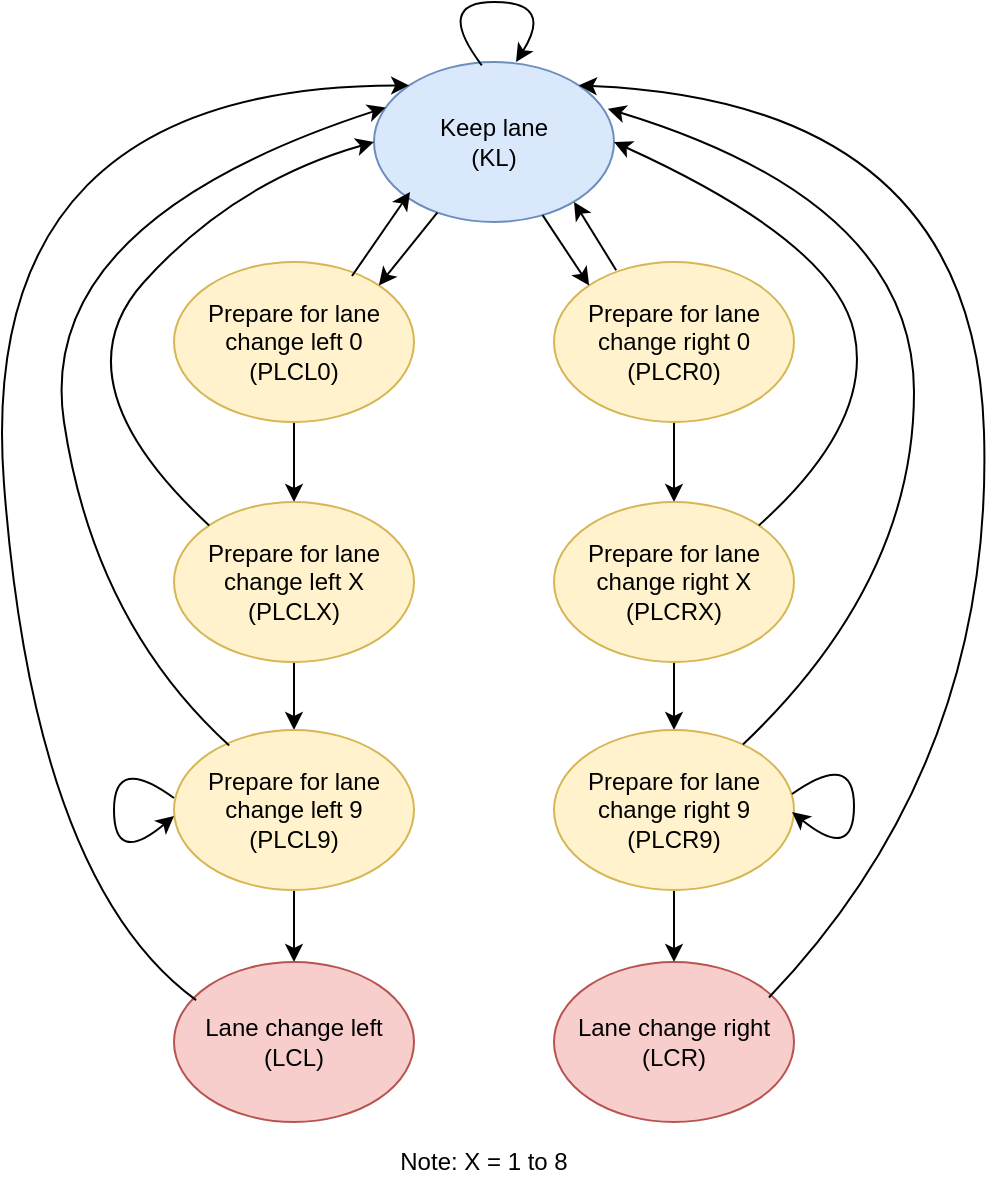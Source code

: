 <mxfile version="11.3.0" type="device" pages="1"><diagram id="PdGuKm7WFhL5tmEsB8xd" name="Page-1"><mxGraphModel dx="1173" dy="662" grid="1" gridSize="10" guides="1" tooltips="1" connect="1" arrows="1" fold="1" page="1" pageScale="1" pageWidth="827" pageHeight="1169" math="0" shadow="0"><root><mxCell id="0"/><mxCell id="1" parent="0"/><mxCell id="PYwDazfGgdSDd2Qv3zJI-1" value="Keep lane&lt;br&gt;(KL)" style="ellipse;whiteSpace=wrap;html=1;fillColor=#dae8fc;strokeColor=#6c8ebf;" vertex="1" parent="1"><mxGeometry x="310" y="170" width="120" height="80" as="geometry"/></mxCell><mxCell id="PYwDazfGgdSDd2Qv3zJI-14" value="" style="edgeStyle=orthogonalEdgeStyle;rounded=0;orthogonalLoop=1;jettySize=auto;html=1;" edge="1" parent="1" source="PYwDazfGgdSDd2Qv3zJI-2" target="PYwDazfGgdSDd2Qv3zJI-4"><mxGeometry relative="1" as="geometry"/></mxCell><mxCell id="PYwDazfGgdSDd2Qv3zJI-2" value="Prepare for lane change left 0&lt;br&gt;(PLCL0)" style="ellipse;whiteSpace=wrap;html=1;fillColor=#fff2cc;strokeColor=#d6b656;" vertex="1" parent="1"><mxGeometry x="210" y="270" width="120" height="80" as="geometry"/></mxCell><mxCell id="PYwDazfGgdSDd2Qv3zJI-15" value="" style="edgeStyle=orthogonalEdgeStyle;rounded=0;orthogonalLoop=1;jettySize=auto;html=1;" edge="1" parent="1" source="PYwDazfGgdSDd2Qv3zJI-3" target="PYwDazfGgdSDd2Qv3zJI-6"><mxGeometry relative="1" as="geometry"/></mxCell><mxCell id="PYwDazfGgdSDd2Qv3zJI-3" value="Prepare for lane change right 0&lt;br&gt;(PLCR0)" style="ellipse;whiteSpace=wrap;html=1;fillColor=#fff2cc;strokeColor=#d6b656;" vertex="1" parent="1"><mxGeometry x="400" y="270" width="120" height="80" as="geometry"/></mxCell><mxCell id="PYwDazfGgdSDd2Qv3zJI-16" value="" style="edgeStyle=orthogonalEdgeStyle;rounded=0;orthogonalLoop=1;jettySize=auto;html=1;" edge="1" parent="1" source="PYwDazfGgdSDd2Qv3zJI-4" target="PYwDazfGgdSDd2Qv3zJI-7"><mxGeometry relative="1" as="geometry"/></mxCell><mxCell id="PYwDazfGgdSDd2Qv3zJI-4" value="Prepare for lane change left X&lt;br&gt;(PLCLX)" style="ellipse;whiteSpace=wrap;html=1;fillColor=#fff2cc;strokeColor=#d6b656;" vertex="1" parent="1"><mxGeometry x="210" y="390" width="120" height="80" as="geometry"/></mxCell><mxCell id="PYwDazfGgdSDd2Qv3zJI-17" value="" style="edgeStyle=orthogonalEdgeStyle;rounded=0;orthogonalLoop=1;jettySize=auto;html=1;" edge="1" parent="1" source="PYwDazfGgdSDd2Qv3zJI-6" target="PYwDazfGgdSDd2Qv3zJI-8"><mxGeometry relative="1" as="geometry"/></mxCell><mxCell id="PYwDazfGgdSDd2Qv3zJI-6" value="Prepare for lane change right X&lt;br&gt;(PLCRX)" style="ellipse;whiteSpace=wrap;html=1;fillColor=#fff2cc;strokeColor=#d6b656;" vertex="1" parent="1"><mxGeometry x="400" y="390" width="120" height="80" as="geometry"/></mxCell><mxCell id="PYwDazfGgdSDd2Qv3zJI-18" value="" style="edgeStyle=orthogonalEdgeStyle;rounded=0;orthogonalLoop=1;jettySize=auto;html=1;" edge="1" parent="1" source="PYwDazfGgdSDd2Qv3zJI-7" target="PYwDazfGgdSDd2Qv3zJI-9"><mxGeometry relative="1" as="geometry"/></mxCell><mxCell id="PYwDazfGgdSDd2Qv3zJI-7" value="Prepare for lane change left 9&lt;br&gt;(PLCL9)" style="ellipse;whiteSpace=wrap;html=1;fillColor=#fff2cc;strokeColor=#d6b656;" vertex="1" parent="1"><mxGeometry x="210" y="504" width="120" height="80" as="geometry"/></mxCell><mxCell id="PYwDazfGgdSDd2Qv3zJI-19" value="" style="edgeStyle=orthogonalEdgeStyle;rounded=0;orthogonalLoop=1;jettySize=auto;html=1;" edge="1" parent="1" source="PYwDazfGgdSDd2Qv3zJI-8" target="PYwDazfGgdSDd2Qv3zJI-10"><mxGeometry relative="1" as="geometry"/></mxCell><mxCell id="PYwDazfGgdSDd2Qv3zJI-8" value="Prepare for lane change right 9&lt;br&gt;(PLCR9)" style="ellipse;whiteSpace=wrap;html=1;fillColor=#fff2cc;strokeColor=#d6b656;" vertex="1" parent="1"><mxGeometry x="400" y="504" width="120" height="80" as="geometry"/></mxCell><mxCell id="PYwDazfGgdSDd2Qv3zJI-9" value="Lane change left&lt;br&gt;(LCL)" style="ellipse;whiteSpace=wrap;html=1;fillColor=#f8cecc;strokeColor=#b85450;" vertex="1" parent="1"><mxGeometry x="210" y="620" width="120" height="80" as="geometry"/></mxCell><mxCell id="PYwDazfGgdSDd2Qv3zJI-10" value="Lane change right&lt;br&gt;(LCR)" style="ellipse;whiteSpace=wrap;html=1;fillColor=#f8cecc;strokeColor=#b85450;" vertex="1" parent="1"><mxGeometry x="400" y="620" width="120" height="80" as="geometry"/></mxCell><mxCell id="PYwDazfGgdSDd2Qv3zJI-12" value="" style="endArrow=classic;html=1;entryX=1;entryY=0;entryDx=0;entryDy=0;" edge="1" parent="1" source="PYwDazfGgdSDd2Qv3zJI-1" target="PYwDazfGgdSDd2Qv3zJI-2"><mxGeometry width="50" height="50" relative="1" as="geometry"><mxPoint x="210" y="770" as="sourcePoint"/><mxPoint x="260" y="720" as="targetPoint"/></mxGeometry></mxCell><mxCell id="PYwDazfGgdSDd2Qv3zJI-13" value="" style="endArrow=classic;html=1;entryX=0;entryY=0;entryDx=0;entryDy=0;" edge="1" parent="1" source="PYwDazfGgdSDd2Qv3zJI-1" target="PYwDazfGgdSDd2Qv3zJI-3"><mxGeometry width="50" height="50" relative="1" as="geometry"><mxPoint x="210" y="770" as="sourcePoint"/><mxPoint x="412" y="280" as="targetPoint"/></mxGeometry></mxCell><mxCell id="PYwDazfGgdSDd2Qv3zJI-23" value="" style="curved=1;endArrow=classic;html=1;entryX=0.5;entryY=0;entryDx=0;entryDy=0;" edge="1" parent="1"><mxGeometry width="50" height="50" relative="1" as="geometry"><mxPoint x="363.894" y="171.66" as="sourcePoint"/><mxPoint x="381" y="170" as="targetPoint"/><Array as="points"><mxPoint x="340" y="140"/><mxPoint x="400" y="140"/></Array></mxGeometry></mxCell><mxCell id="PYwDazfGgdSDd2Qv3zJI-24" value="" style="curved=1;endArrow=classic;html=1;entryX=0.942;entryY=0.45;entryDx=0;entryDy=0;entryPerimeter=0;" edge="1" parent="1"><mxGeometry width="50" height="50" relative="1" as="geometry"><mxPoint x="519" y="536" as="sourcePoint"/><mxPoint x="519.04" y="545" as="targetPoint"/><Array as="points"><mxPoint x="550" y="514"/><mxPoint x="550" y="570"/></Array></mxGeometry></mxCell><mxCell id="PYwDazfGgdSDd2Qv3zJI-29" value="" style="curved=1;endArrow=classic;html=1;entryX=0.942;entryY=0.45;entryDx=0;entryDy=0;entryPerimeter=0;" edge="1" parent="1"><mxGeometry width="50" height="50" relative="1" as="geometry"><mxPoint x="210" y="538" as="sourcePoint"/><mxPoint x="210.04" y="547" as="targetPoint"/><Array as="points"><mxPoint x="180" y="516"/><mxPoint x="180" y="572"/></Array></mxGeometry></mxCell><mxCell id="PYwDazfGgdSDd2Qv3zJI-31" value="" style="endArrow=classic;html=1;" edge="1" parent="1"><mxGeometry width="50" height="50" relative="1" as="geometry"><mxPoint x="299" y="277" as="sourcePoint"/><mxPoint x="328" y="235" as="targetPoint"/></mxGeometry></mxCell><mxCell id="PYwDazfGgdSDd2Qv3zJI-32" value="" style="endArrow=classic;html=1;exitX=0.259;exitY=0.051;exitDx=0;exitDy=0;exitPerimeter=0;" edge="1" parent="1" source="PYwDazfGgdSDd2Qv3zJI-3"><mxGeometry width="50" height="50" relative="1" as="geometry"><mxPoint x="180" y="770" as="sourcePoint"/><mxPoint x="410" y="240" as="targetPoint"/></mxGeometry></mxCell><mxCell id="PYwDazfGgdSDd2Qv3zJI-34" value="" style="curved=1;endArrow=classic;html=1;entryX=1;entryY=0.5;entryDx=0;entryDy=0;exitX=1;exitY=0;exitDx=0;exitDy=0;" edge="1" parent="1" source="PYwDazfGgdSDd2Qv3zJI-6" target="PYwDazfGgdSDd2Qv3zJI-1"><mxGeometry width="50" height="50" relative="1" as="geometry"><mxPoint x="520" y="430" as="sourcePoint"/><mxPoint x="570" y="380" as="targetPoint"/><Array as="points"><mxPoint x="560" y="350"/><mxPoint x="540" y="260"/></Array></mxGeometry></mxCell><mxCell id="PYwDazfGgdSDd2Qv3zJI-36" value="" style="curved=1;endArrow=classic;html=1;entryX=0;entryY=0.5;entryDx=0;entryDy=0;exitX=0;exitY=0;exitDx=0;exitDy=0;" edge="1" parent="1" source="PYwDazfGgdSDd2Qv3zJI-4" target="PYwDazfGgdSDd2Qv3zJI-1"><mxGeometry width="50" height="50" relative="1" as="geometry"><mxPoint x="180" y="770" as="sourcePoint"/><mxPoint x="230" y="720" as="targetPoint"/><Array as="points"><mxPoint x="150" y="330"/><mxPoint x="240" y="230"/></Array></mxGeometry></mxCell><mxCell id="PYwDazfGgdSDd2Qv3zJI-37" value="" style="curved=1;endArrow=classic;html=1;entryX=0.974;entryY=0.292;entryDx=0;entryDy=0;entryPerimeter=0;" edge="1" parent="1" source="PYwDazfGgdSDd2Qv3zJI-8" target="PYwDazfGgdSDd2Qv3zJI-1"><mxGeometry width="50" height="50" relative="1" as="geometry"><mxPoint x="502" y="512" as="sourcePoint"/><mxPoint x="430" y="320" as="targetPoint"/><Array as="points"><mxPoint x="580" y="430"/><mxPoint x="580" y="240"/></Array></mxGeometry></mxCell><mxCell id="PYwDazfGgdSDd2Qv3zJI-39" value="" style="curved=1;endArrow=classic;html=1;exitX=0;exitY=0;exitDx=0;exitDy=0;entryX=0.049;entryY=0.284;entryDx=0;entryDy=0;entryPerimeter=0;" edge="1" parent="1" target="PYwDazfGgdSDd2Qv3zJI-1"><mxGeometry width="50" height="50" relative="1" as="geometry"><mxPoint x="237.574" y="511.716" as="sourcePoint"/><mxPoint x="310" y="190" as="targetPoint"/><Array as="points"><mxPoint x="170" y="450"/><mxPoint x="140" y="250"/></Array></mxGeometry></mxCell><mxCell id="PYwDazfGgdSDd2Qv3zJI-40" value="" style="curved=1;endArrow=classic;html=1;entryX=1;entryY=0;entryDx=0;entryDy=0;" edge="1" parent="1" target="PYwDazfGgdSDd2Qv3zJI-1"><mxGeometry width="50" height="50" relative="1" as="geometry"><mxPoint x="507.466" y="637.758" as="sourcePoint"/><mxPoint x="439.88" y="319.86" as="targetPoint"/><Array as="points"><mxPoint x="620" y="520"/><mxPoint x="610" y="190"/></Array></mxGeometry></mxCell><mxCell id="PYwDazfGgdSDd2Qv3zJI-41" value="" style="curved=1;endArrow=classic;html=1;entryX=0;entryY=0;entryDx=0;entryDy=0;exitX=0.092;exitY=0.238;exitDx=0;exitDy=0;exitPerimeter=0;" edge="1" parent="1" source="PYwDazfGgdSDd2Qv3zJI-9" target="PYwDazfGgdSDd2Qv3zJI-1"><mxGeometry width="50" height="50" relative="1" as="geometry"><mxPoint x="218" y="635" as="sourcePoint"/><mxPoint x="309.88" y="310.72" as="targetPoint"/><Array as="points"><mxPoint x="140" y="580"/><mxPoint x="110" y="182"/></Array></mxGeometry></mxCell><mxCell id="PYwDazfGgdSDd2Qv3zJI-42" value="Note: X = 1 to 8" style="text;html=1;strokeColor=none;fillColor=none;align=center;verticalAlign=middle;whiteSpace=wrap;rounded=0;" vertex="1" parent="1"><mxGeometry x="210" y="710" width="310" height="20" as="geometry"/></mxCell></root></mxGraphModel></diagram></mxfile>